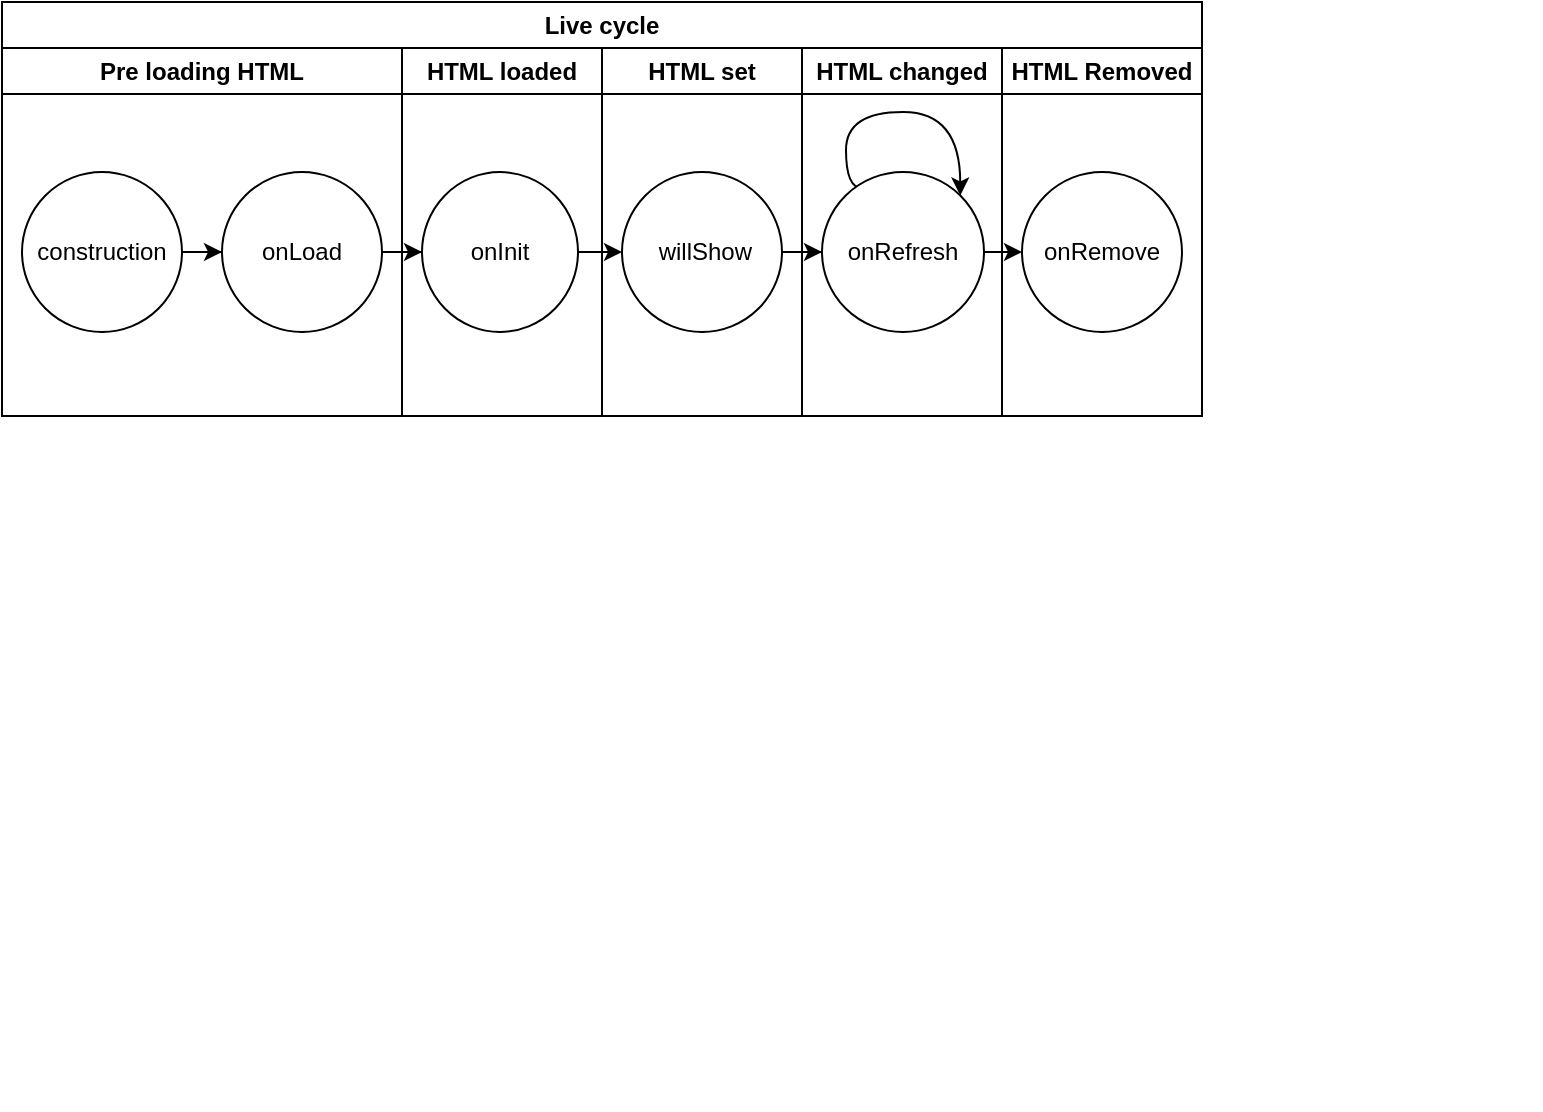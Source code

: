 <mxfile version="24.6.4" type="device">
  <diagram name="Page-1" id="3e8102d1-ef87-2e61-34e1-82d9a586fe2e">
    <mxGraphModel dx="3174" dy="1340" grid="1" gridSize="10" guides="1" tooltips="1" connect="1" arrows="1" fold="1" page="1" pageScale="1" pageWidth="1100" pageHeight="850" background="none" math="0" shadow="0">
      <root>
        <mxCell id="0" />
        <mxCell id="1" parent="0" />
        <mxCell id="70666756c84bb93c-5" value="Community" style="shadow=0;dashed=0;html=1;strokeColor=none;fillColor=#ffffff;labelPosition=center;verticalLabelPosition=bottom;verticalAlign=top;shape=mxgraph.office.users.users;rounded=0;comic=0;fontFamily=Verdana;fontSize=14;fontColor=#FFFFFF;" parent="1" vertex="1">
          <mxGeometry x="350" y="440" width="46" height="50" as="geometry" />
        </mxCell>
        <mxCell id="70666756c84bb93c-6" value="Customer&lt;div&gt;Service&lt;/div&gt;" style="shadow=0;dashed=0;html=1;strokeColor=none;fillColor=#ffffff;labelPosition=center;verticalLabelPosition=bottom;verticalAlign=top;shape=mxgraph.office.users.call_center_agent;rounded=0;comic=0;fontFamily=Verdana;fontSize=14;fontColor=#FFFFFF;" parent="1" vertex="1">
          <mxGeometry x="676" y="413" width="46" height="55" as="geometry" />
        </mxCell>
        <mxCell id="70666756c84bb93c-7" value="Response&lt;div&gt;Group&lt;/div&gt;" style="shadow=0;dashed=0;html=1;strokeColor=none;fillColor=#ffffff;labelPosition=center;verticalLabelPosition=bottom;verticalAlign=top;shape=mxgraph.office.users.response_group;rounded=0;comic=0;fontFamily=Verdana;fontSize=14;fontColor=#FFFFFF;" parent="1" vertex="1">
          <mxGeometry x="350" y="203" width="58" height="54" as="geometry" />
        </mxCell>
        <mxCell id="70666756c84bb93c-8" value="Central&lt;div&gt;Management&lt;/div&gt;&lt;div&gt;Service&lt;/div&gt;" style="shadow=0;dashed=0;html=1;strokeColor=none;fillColor=#ffffff;labelPosition=center;verticalLabelPosition=bottom;verticalAlign=top;shape=mxgraph.office.services.central_management_service;rounded=0;comic=0;fontFamily=Verdana;fontSize=14;fontColor=#FFFFFF;" parent="1" vertex="1">
          <mxGeometry x="317" y="313" width="51" height="54" as="geometry" />
        </mxCell>
        <mxCell id="70666756c84bb93c-9" value="Digital&lt;div&gt;Development&lt;/div&gt;" style="shadow=0;dashed=0;html=1;strokeColor=none;fillColor=#ffffff;labelPosition=center;verticalLabelPosition=bottom;verticalAlign=top;shape=mxgraph.office.servers.on_premises_server;rounded=0;comic=0;fontFamily=Verdana;fontSize=14;fontColor=#FFFFFF;" parent="1" vertex="1">
          <mxGeometry x="700" y="270" width="44" height="58" as="geometry" />
        </mxCell>
        <mxCell id="70666756c84bb93c-11" value="Infrastructure" style="shadow=0;dashed=0;html=1;strokeColor=none;fillColor=#ffffff;labelPosition=center;verticalLabelPosition=bottom;verticalAlign=top;shape=mxgraph.office.concepts.on_premises;rounded=0;comic=0;fontFamily=Verdana;fontSize=14;fontColor=#FFFFFF;" parent="1" vertex="1">
          <mxGeometry x="593" y="490" width="34" height="55" as="geometry" />
        </mxCell>
        <mxCell id="70666756c84bb93c-15" value="Finance" style="shape=mxgraph.signs.travel.euro;html=1;fillColor=#ffffff;strokeColor=none;verticalLabelPosition=bottom;verticalAlign=top;align=center;rounded=0;shadow=0;dashed=0;comic=0;fontFamily=Verdana;fontSize=14;fontColor=#FFFFFF;" parent="1" vertex="1">
          <mxGeometry x="637" y="189" width="45" height="51" as="geometry" />
        </mxCell>
        <mxCell id="QsdyqbSwXU2b8YVY1RM5-10" style="edgeStyle=orthogonalEdgeStyle;rounded=0;orthogonalLoop=1;jettySize=auto;html=1;entryX=0;entryY=0.5;entryDx=0;entryDy=0;" edge="1" parent="1" source="QsdyqbSwXU2b8YVY1RM5-3" target="QsdyqbSwXU2b8YVY1RM5-7">
          <mxGeometry relative="1" as="geometry" />
        </mxCell>
        <mxCell id="QsdyqbSwXU2b8YVY1RM5-3" value="construction" style="ellipse;whiteSpace=wrap;html=1;aspect=fixed;" vertex="1" parent="1">
          <mxGeometry y="100" width="80" height="80" as="geometry" />
        </mxCell>
        <mxCell id="QsdyqbSwXU2b8YVY1RM5-12" style="edgeStyle=orthogonalEdgeStyle;rounded=0;orthogonalLoop=1;jettySize=auto;html=1;" edge="1" parent="1" source="QsdyqbSwXU2b8YVY1RM5-4" target="QsdyqbSwXU2b8YVY1RM5-5">
          <mxGeometry relative="1" as="geometry" />
        </mxCell>
        <mxCell id="QsdyqbSwXU2b8YVY1RM5-4" value="onInit" style="ellipse;whiteSpace=wrap;html=1;aspect=fixed;" vertex="1" parent="1">
          <mxGeometry x="200" y="100" width="78" height="80" as="geometry" />
        </mxCell>
        <mxCell id="QsdyqbSwXU2b8YVY1RM5-13" style="edgeStyle=orthogonalEdgeStyle;rounded=0;orthogonalLoop=1;jettySize=auto;html=1;" edge="1" parent="1" source="QsdyqbSwXU2b8YVY1RM5-5" target="QsdyqbSwXU2b8YVY1RM5-8">
          <mxGeometry relative="1" as="geometry" />
        </mxCell>
        <mxCell id="QsdyqbSwXU2b8YVY1RM5-5" value="&amp;nbsp;willShow" style="ellipse;whiteSpace=wrap;html=1;aspect=fixed;" vertex="1" parent="1">
          <mxGeometry x="300" y="100" width="80" height="80" as="geometry" />
        </mxCell>
        <mxCell id="QsdyqbSwXU2b8YVY1RM5-11" style="edgeStyle=orthogonalEdgeStyle;rounded=0;orthogonalLoop=1;jettySize=auto;html=1;entryX=0;entryY=0.5;entryDx=0;entryDy=0;" edge="1" parent="1" source="QsdyqbSwXU2b8YVY1RM5-7" target="QsdyqbSwXU2b8YVY1RM5-4">
          <mxGeometry relative="1" as="geometry" />
        </mxCell>
        <mxCell id="QsdyqbSwXU2b8YVY1RM5-7" value="onLoad" style="ellipse;whiteSpace=wrap;html=1;aspect=fixed;" vertex="1" parent="1">
          <mxGeometry x="100" y="100" width="80" height="80" as="geometry" />
        </mxCell>
        <mxCell id="QsdyqbSwXU2b8YVY1RM5-14" style="edgeStyle=orthogonalEdgeStyle;rounded=0;orthogonalLoop=1;jettySize=auto;html=1;exitX=1;exitY=0.5;exitDx=0;exitDy=0;entryX=0;entryY=0.5;entryDx=0;entryDy=0;" edge="1" parent="1" source="QsdyqbSwXU2b8YVY1RM5-8" target="QsdyqbSwXU2b8YVY1RM5-9">
          <mxGeometry relative="1" as="geometry" />
        </mxCell>
        <mxCell id="QsdyqbSwXU2b8YVY1RM5-16" style="edgeStyle=orthogonalEdgeStyle;rounded=0;orthogonalLoop=1;jettySize=auto;html=1;exitX=0.247;exitY=0.1;exitDx=0;exitDy=0;curved=1;entryX=1;entryY=0;entryDx=0;entryDy=0;exitPerimeter=0;" edge="1" parent="1" source="QsdyqbSwXU2b8YVY1RM5-8" target="QsdyqbSwXU2b8YVY1RM5-8">
          <mxGeometry relative="1" as="geometry">
            <mxPoint x="430" y="390" as="targetPoint" />
            <Array as="points">
              <mxPoint x="412" y="108" />
              <mxPoint x="412" y="70" />
              <mxPoint x="469" y="70" />
            </Array>
          </mxGeometry>
        </mxCell>
        <mxCell id="QsdyqbSwXU2b8YVY1RM5-8" value="onRefresh" style="ellipse;whiteSpace=wrap;html=1;aspect=fixed;" vertex="1" parent="1">
          <mxGeometry x="400" y="100" width="81" height="80" as="geometry" />
        </mxCell>
        <mxCell id="QsdyqbSwXU2b8YVY1RM5-9" value="onRemove" style="ellipse;whiteSpace=wrap;html=1;aspect=fixed;" vertex="1" parent="1">
          <mxGeometry x="500" y="100" width="80" height="80" as="geometry" />
        </mxCell>
        <mxCell id="QsdyqbSwXU2b8YVY1RM5-18" value="Live cycle" style="swimlane;whiteSpace=wrap;html=1;" vertex="1" parent="1">
          <mxGeometry x="-10" y="15" width="600" height="207" as="geometry" />
        </mxCell>
        <mxCell id="QsdyqbSwXU2b8YVY1RM5-19" value="Pre loading HTML" style="swimlane;whiteSpace=wrap;html=1;startSize=23;" vertex="1" parent="QsdyqbSwXU2b8YVY1RM5-18">
          <mxGeometry y="23" width="200" height="184" as="geometry" />
        </mxCell>
        <mxCell id="QsdyqbSwXU2b8YVY1RM5-25" value="HTML loaded" style="swimlane;whiteSpace=wrap;html=1;" vertex="1" parent="QsdyqbSwXU2b8YVY1RM5-18">
          <mxGeometry x="200" y="23" width="100" height="184" as="geometry" />
        </mxCell>
        <mxCell id="QsdyqbSwXU2b8YVY1RM5-26" value="Central&lt;div&gt;Management&lt;/div&gt;&lt;div&gt;Service&lt;/div&gt;" style="shadow=0;dashed=0;html=1;strokeColor=none;fillColor=#ffffff;labelPosition=center;verticalLabelPosition=bottom;verticalAlign=top;shape=mxgraph.office.services.central_management_service;rounded=0;comic=0;fontFamily=Verdana;fontSize=14;fontColor=#FFFFFF;" vertex="1" parent="QsdyqbSwXU2b8YVY1RM5-18">
          <mxGeometry x="327" y="298" width="51" height="54" as="geometry" />
        </mxCell>
        <mxCell id="QsdyqbSwXU2b8YVY1RM5-27" value="HTML set" style="swimlane;whiteSpace=wrap;html=1;" vertex="1" parent="QsdyqbSwXU2b8YVY1RM5-18">
          <mxGeometry x="300" y="23" width="100" height="184" as="geometry" />
        </mxCell>
        <mxCell id="QsdyqbSwXU2b8YVY1RM5-31" value="HTML Removed" style="swimlane;whiteSpace=wrap;html=1;startSize=23;" vertex="1" parent="QsdyqbSwXU2b8YVY1RM5-18">
          <mxGeometry x="500" y="23" width="100" height="184" as="geometry" />
        </mxCell>
        <mxCell id="QsdyqbSwXU2b8YVY1RM5-29" value="HTML changed" style="swimlane;whiteSpace=wrap;html=1;" vertex="1" parent="1">
          <mxGeometry x="390" y="38" width="100" height="184" as="geometry" />
        </mxCell>
      </root>
    </mxGraphModel>
  </diagram>
</mxfile>
